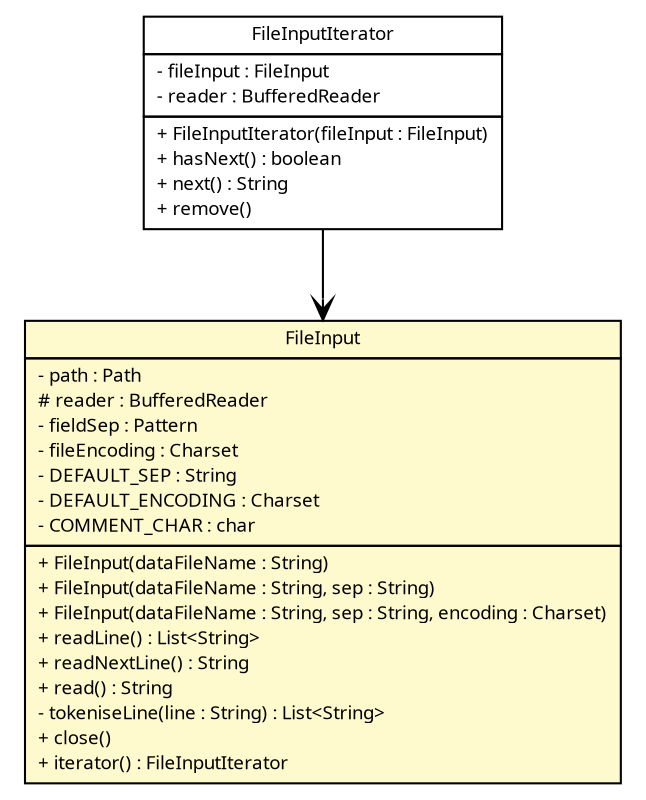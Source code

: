 #!/usr/local/bin/dot
#
# Class diagram 
# Generated by UMLGraph version R5_6 (http://www.umlgraph.org/)
#

digraph G {
	edge [fontname="Trebuchet MS",fontsize=10,labelfontname="Trebuchet MS",labelfontsize=10];
	node [fontname="Trebuchet MS",fontsize=10,shape=plaintext];
	nodesep=0.25;
	ranksep=0.5;
	// broadwick.io.FileInputIterator
	c12641 [label=<<table title="broadwick.io.FileInputIterator" border="0" cellborder="1" cellspacing="0" cellpadding="2" port="p" href="./FileInputIterator.html">
		<tr><td><table border="0" cellspacing="0" cellpadding="1">
<tr><td align="center" balign="center"><font face="Trebuchet MS"> FileInputIterator </font></td></tr>
		</table></td></tr>
		<tr><td><table border="0" cellspacing="0" cellpadding="1">
<tr><td align="left" balign="left"> - fileInput : FileInput </td></tr>
<tr><td align="left" balign="left"> - reader : BufferedReader </td></tr>
		</table></td></tr>
		<tr><td><table border="0" cellspacing="0" cellpadding="1">
<tr><td align="left" balign="left"> + FileInputIterator(fileInput : FileInput) </td></tr>
<tr><td align="left" balign="left"> + hasNext() : boolean </td></tr>
<tr><td align="left" balign="left"> + next() : String </td></tr>
<tr><td align="left" balign="left"> + remove() </td></tr>
		</table></td></tr>
		</table>>, URL="./FileInputIterator.html", fontname="Trebuchet MS", fontcolor="black", fontsize=9.0];
	// broadwick.io.FileInput
	c12642 [label=<<table title="broadwick.io.FileInput" border="0" cellborder="1" cellspacing="0" cellpadding="2" port="p" bgcolor="lemonChiffon" href="./FileInput.html">
		<tr><td><table border="0" cellspacing="0" cellpadding="1">
<tr><td align="center" balign="center"><font face="Trebuchet MS"> FileInput </font></td></tr>
		</table></td></tr>
		<tr><td><table border="0" cellspacing="0" cellpadding="1">
<tr><td align="left" balign="left"> - path : Path </td></tr>
<tr><td align="left" balign="left"> # reader : BufferedReader </td></tr>
<tr><td align="left" balign="left"> - fieldSep : Pattern </td></tr>
<tr><td align="left" balign="left"> - fileEncoding : Charset </td></tr>
<tr><td align="left" balign="left"> - DEFAULT_SEP : String </td></tr>
<tr><td align="left" balign="left"> - DEFAULT_ENCODING : Charset </td></tr>
<tr><td align="left" balign="left"> - COMMENT_CHAR : char </td></tr>
		</table></td></tr>
		<tr><td><table border="0" cellspacing="0" cellpadding="1">
<tr><td align="left" balign="left"> + FileInput(dataFileName : String) </td></tr>
<tr><td align="left" balign="left"> + FileInput(dataFileName : String, sep : String) </td></tr>
<tr><td align="left" balign="left"> + FileInput(dataFileName : String, sep : String, encoding : Charset) </td></tr>
<tr><td align="left" balign="left"> + readLine() : List&lt;String&gt; </td></tr>
<tr><td align="left" balign="left"> + readNextLine() : String </td></tr>
<tr><td align="left" balign="left"> + read() : String </td></tr>
<tr><td align="left" balign="left"> - tokeniseLine(line : String) : List&lt;String&gt; </td></tr>
<tr><td align="left" balign="left"> + close() </td></tr>
<tr><td align="left" balign="left"> + iterator() : FileInputIterator </td></tr>
		</table></td></tr>
		</table>>, URL="./FileInput.html", fontname="Trebuchet MS", fontcolor="black", fontsize=9.0];
	// broadwick.io.FileInputIterator NAVASSOC broadwick.io.FileInput
	c12641:p -> c12642:p [taillabel="", label="", headlabel="", fontname="Trebuchet MS", fontcolor="black", fontsize=10.0, color="black", arrowhead=open];
}

